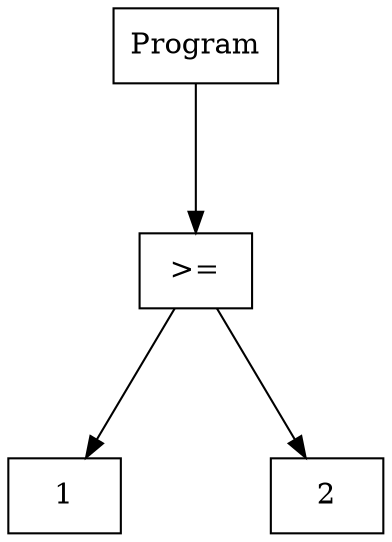 digraph "ast"{

	nodesep=1;
	ranksep=1;

	N2 [label="1", shape="box"];
	N3 [label="2", shape="box"];
	N1 [label=">=", shape="box"];
	N0 [label="Program", shape="box"];

	N1 -> N3; 
	N1 -> N2; 
	N0 -> N1; 
}